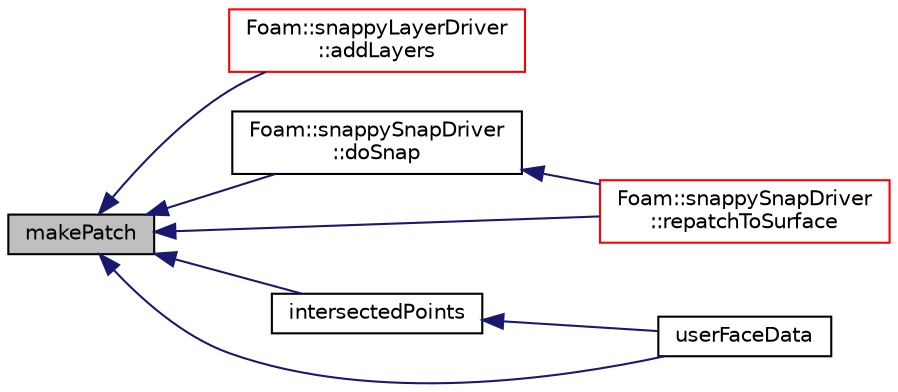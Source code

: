 digraph "makePatch"
{
  bgcolor="transparent";
  edge [fontname="Helvetica",fontsize="10",labelfontname="Helvetica",labelfontsize="10"];
  node [fontname="Helvetica",fontsize="10",shape=record];
  rankdir="LR";
  Node2351 [label="makePatch",height=0.2,width=0.4,color="black", fillcolor="grey75", style="filled", fontcolor="black"];
  Node2351 -> Node2352 [dir="back",color="midnightblue",fontsize="10",style="solid",fontname="Helvetica"];
  Node2352 [label="Foam::snappyLayerDriver\l::addLayers",height=0.2,width=0.4,color="red",URL="$a25909.html#a2654851d1ffedc26e8ff1424f7097ba6",tooltip="Add cell layers. "];
  Node2351 -> Node2355 [dir="back",color="midnightblue",fontsize="10",style="solid",fontname="Helvetica"];
  Node2355 [label="Foam::snappySnapDriver\l::doSnap",height=0.2,width=0.4,color="black",URL="$a25921.html#adf0870a8be4483ecdb73b26b20d027ee"];
  Node2355 -> Node2356 [dir="back",color="midnightblue",fontsize="10",style="solid",fontname="Helvetica"];
  Node2356 [label="Foam::snappySnapDriver\l::repatchToSurface",height=0.2,width=0.4,color="red",URL="$a25921.html#abf0c9c836463b6164ef331dce238b2fa",tooltip="Repatch faces according to surface nearest the face centre. "];
  Node2351 -> Node2367 [dir="back",color="midnightblue",fontsize="10",style="solid",fontname="Helvetica"];
  Node2367 [label="intersectedPoints",height=0.2,width=0.4,color="black",URL="$a25857.html#a17a44bc404fe7397bb9011f0549b0bdc",tooltip="Get points on surfaces with intersection and boundary faces. "];
  Node2367 -> Node2368 [dir="back",color="midnightblue",fontsize="10",style="solid",fontname="Helvetica"];
  Node2368 [label="userFaceData",height=0.2,width=0.4,color="black",URL="$a25857.html#a2cb6efa4184bedfbed60b069881c26a3"];
  Node2351 -> Node2356 [dir="back",color="midnightblue",fontsize="10",style="solid",fontname="Helvetica"];
  Node2351 -> Node2368 [dir="back",color="midnightblue",fontsize="10",style="solid",fontname="Helvetica"];
}
